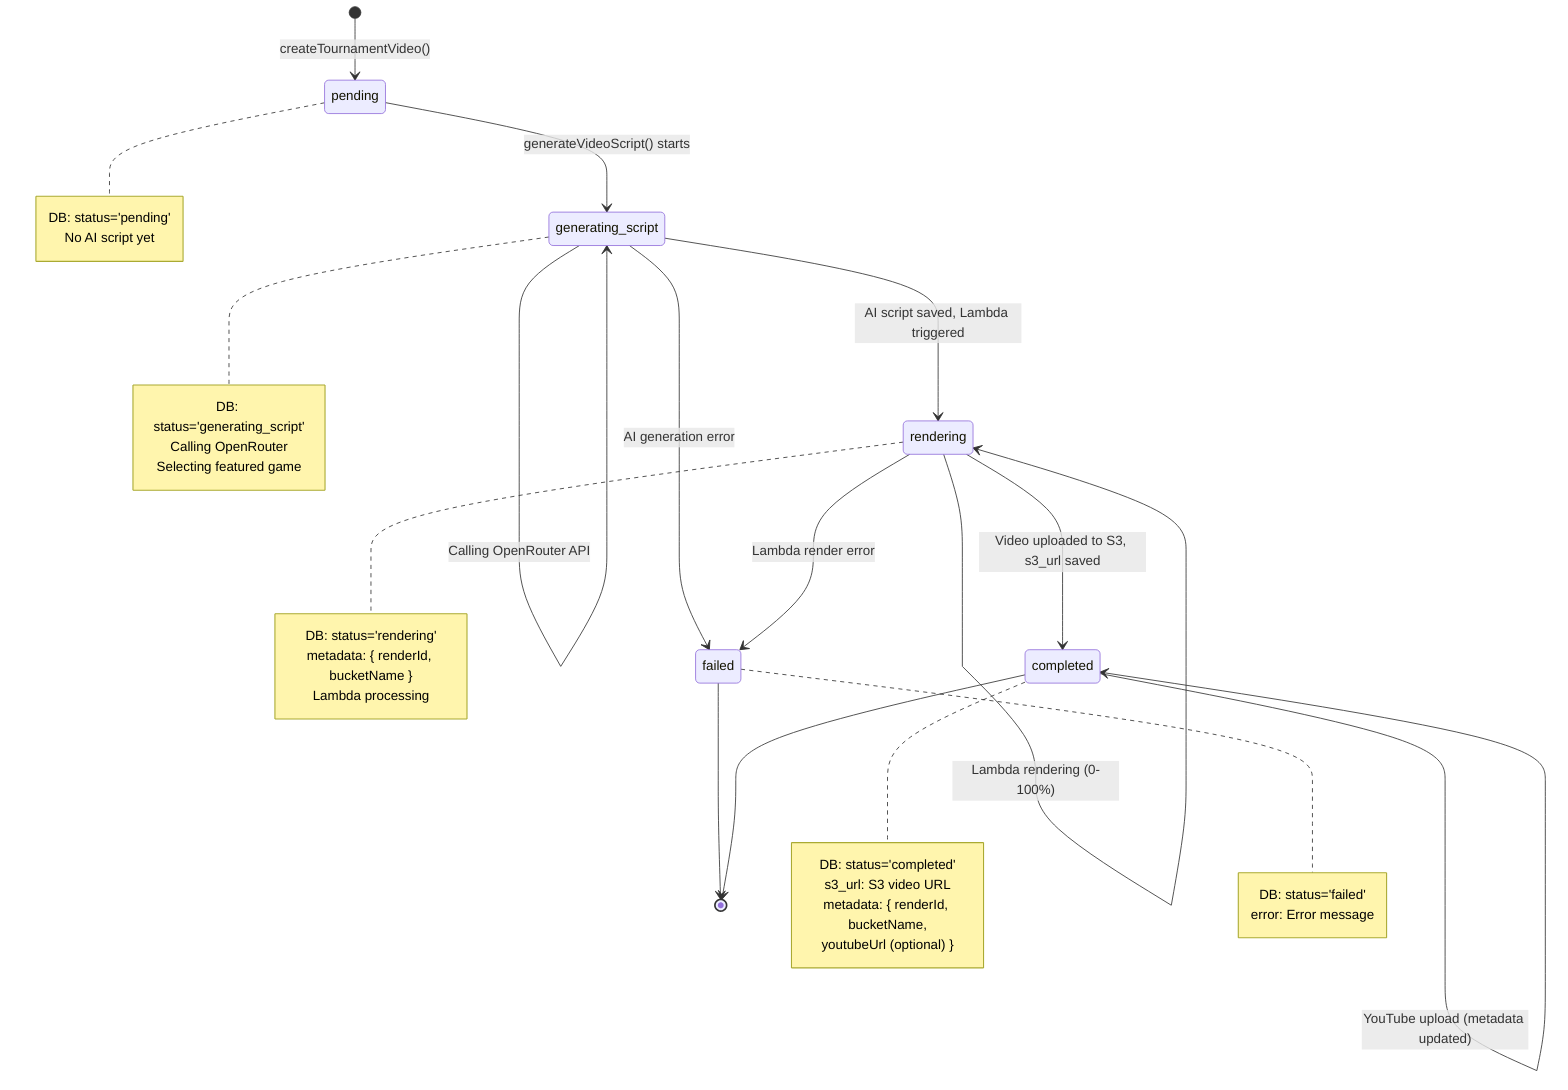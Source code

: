 stateDiagram-v2
    [*] --> pending: createTournamentVideo()

    pending --> generating_script: generateVideoScript() starts

    generating_script --> generating_script: Calling OpenRouter API
    generating_script --> rendering: AI script saved, Lambda triggered
    generating_script --> failed: AI generation error

    rendering --> rendering: Lambda rendering (0-100%)
    rendering --> completed: Video uploaded to S3, s3_url saved
    rendering --> failed: Lambda render error

    completed --> completed: YouTube upload (metadata updated)

    failed --> [*]
    completed --> [*]

    note right of pending
        DB: status='pending'
        No AI script yet
    end note

    note right of generating_script
        DB: status='generating_script'
        Calling OpenRouter
        Selecting featured game
    end note

    note right of rendering
        DB: status='rendering'
        metadata: { renderId, bucketName }
        Lambda processing
    end note

    note right of completed
        DB: status='completed'
        s3_url: S3 video URL
        metadata: { renderId, bucketName,
                    youtubeUrl (optional) }
    end note

    note right of failed
        DB: status='failed'
        error: Error message
    end note